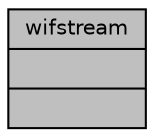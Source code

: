 digraph "wifstream"
{
 // INTERACTIVE_SVG=YES
  bgcolor="transparent";
  edge [fontname="Helvetica",fontsize="10",labelfontname="Helvetica",labelfontsize="10"];
  node [fontname="Helvetica",fontsize="10",shape=record];
  Node1 [label="{wifstream\n||}",height=0.2,width=0.4,color="black", fillcolor="grey75", style="filled", fontcolor="black"];
}
